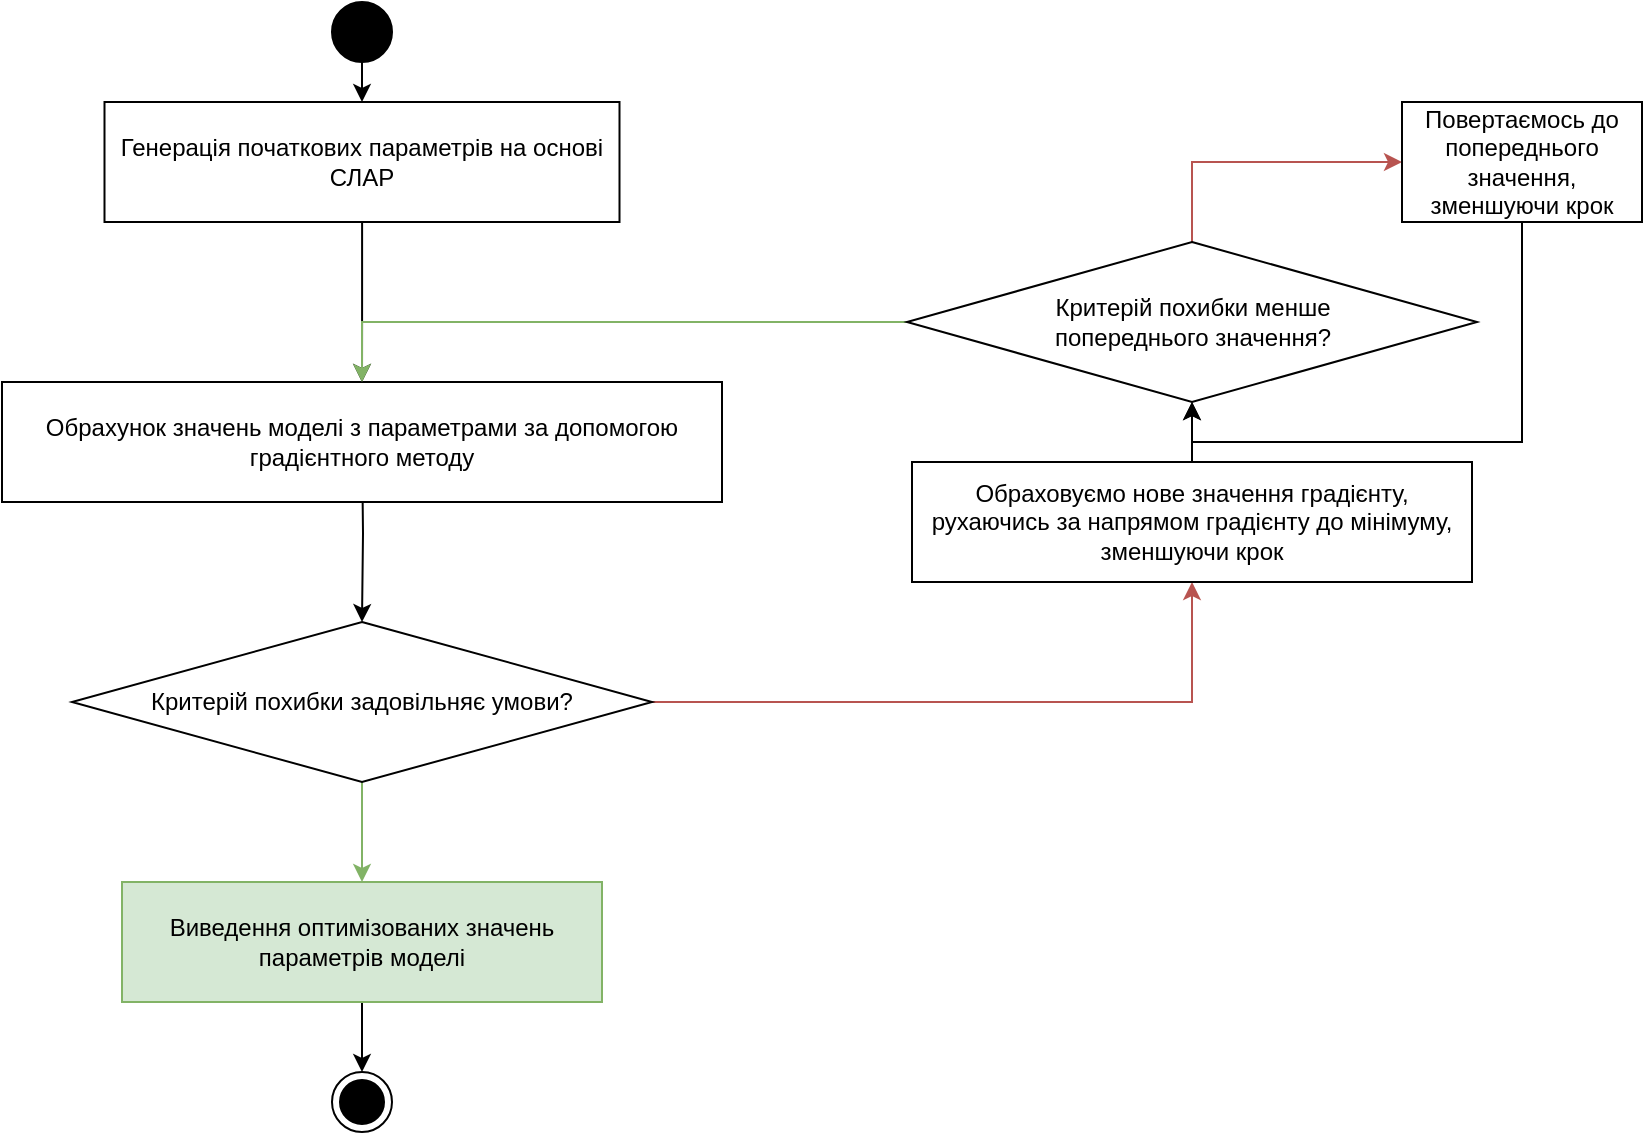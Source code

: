 <mxfile version="22.1.2" type="device">
  <diagram name="Page-1" id="RcMD9tWbqHwkunbfTU5k">
    <mxGraphModel dx="1036" dy="614" grid="1" gridSize="10" guides="1" tooltips="1" connect="1" arrows="1" fold="1" page="1" pageScale="1" pageWidth="850" pageHeight="1100" math="0" shadow="0">
      <root>
        <mxCell id="0" />
        <mxCell id="1" parent="0" />
        <mxCell id="DddRMCFqFWDWjyN7hjWm-5" style="edgeStyle=orthogonalEdgeStyle;rounded=0;orthogonalLoop=1;jettySize=auto;html=1;entryX=0.5;entryY=0;entryDx=0;entryDy=0;" parent="1" target="DddRMCFqFWDWjyN7hjWm-4" edge="1">
          <mxGeometry relative="1" as="geometry">
            <mxPoint x="195" y="60" as="sourcePoint" />
          </mxGeometry>
        </mxCell>
        <mxCell id="DddRMCFqFWDWjyN7hjWm-2" value="" style="ellipse;fillColor=strokeColor;html=1;strokeColor=default;" parent="1" vertex="1">
          <mxGeometry x="180" y="30" width="30" height="30" as="geometry" />
        </mxCell>
        <mxCell id="DddRMCFqFWDWjyN7hjWm-7" style="edgeStyle=orthogonalEdgeStyle;rounded=0;orthogonalLoop=1;jettySize=auto;html=1;entryX=0.5;entryY=0;entryDx=0;entryDy=0;" parent="1" source="DddRMCFqFWDWjyN7hjWm-4" target="DddRMCFqFWDWjyN7hjWm-6" edge="1">
          <mxGeometry relative="1" as="geometry">
            <mxPoint x="195" y="190" as="targetPoint" />
          </mxGeometry>
        </mxCell>
        <mxCell id="DddRMCFqFWDWjyN7hjWm-4" value="Генерація початкових параметрів на основі СЛАР" style="rounded=0;whiteSpace=wrap;html=1;" parent="1" vertex="1">
          <mxGeometry x="66.25" y="80" width="257.5" height="60" as="geometry" />
        </mxCell>
        <mxCell id="DddRMCFqFWDWjyN7hjWm-10" style="edgeStyle=orthogonalEdgeStyle;rounded=0;orthogonalLoop=1;jettySize=auto;html=1;entryX=0.5;entryY=0;entryDx=0;entryDy=0;" parent="1" target="DddRMCFqFWDWjyN7hjWm-8" edge="1">
          <mxGeometry relative="1" as="geometry">
            <mxPoint x="195" y="250" as="sourcePoint" />
          </mxGeometry>
        </mxCell>
        <mxCell id="DddRMCFqFWDWjyN7hjWm-6" value="Обрахунок значень моделі з параметрами за допомогою градієнтного методу" style="rounded=0;whiteSpace=wrap;html=1;" parent="1" vertex="1">
          <mxGeometry x="15" y="220" width="360" height="60" as="geometry" />
        </mxCell>
        <mxCell id="DddRMCFqFWDWjyN7hjWm-11" style="edgeStyle=orthogonalEdgeStyle;rounded=0;orthogonalLoop=1;jettySize=auto;html=1;fillColor=#d5e8d4;strokeColor=#82b366;" parent="1" source="DddRMCFqFWDWjyN7hjWm-8" target="DddRMCFqFWDWjyN7hjWm-9" edge="1">
          <mxGeometry relative="1" as="geometry" />
        </mxCell>
        <mxCell id="DddRMCFqFWDWjyN7hjWm-15" style="edgeStyle=orthogonalEdgeStyle;rounded=0;orthogonalLoop=1;jettySize=auto;html=1;entryX=0.5;entryY=1;entryDx=0;entryDy=0;fillColor=#f8cecc;strokeColor=#b85450;" parent="1" source="DddRMCFqFWDWjyN7hjWm-8" target="DddRMCFqFWDWjyN7hjWm-14" edge="1">
          <mxGeometry relative="1" as="geometry" />
        </mxCell>
        <mxCell id="DddRMCFqFWDWjyN7hjWm-8" value="Критерій похибки задовільняє умови?" style="rhombus;whiteSpace=wrap;html=1;" parent="1" vertex="1">
          <mxGeometry x="50" y="340" width="290" height="80" as="geometry" />
        </mxCell>
        <mxCell id="DddRMCFqFWDWjyN7hjWm-24" style="edgeStyle=orthogonalEdgeStyle;rounded=0;orthogonalLoop=1;jettySize=auto;html=1;entryX=0.5;entryY=0;entryDx=0;entryDy=0;" parent="1" source="DddRMCFqFWDWjyN7hjWm-9" target="DddRMCFqFWDWjyN7hjWm-12" edge="1">
          <mxGeometry relative="1" as="geometry" />
        </mxCell>
        <mxCell id="DddRMCFqFWDWjyN7hjWm-9" value="Виведення оптимізованих значень параметрів моделі" style="rounded=0;whiteSpace=wrap;html=1;fillColor=#d5e8d4;strokeColor=#82b366;" parent="1" vertex="1">
          <mxGeometry x="75" y="470" width="240" height="60" as="geometry" />
        </mxCell>
        <mxCell id="DddRMCFqFWDWjyN7hjWm-12" value="" style="ellipse;html=1;shape=endState;fillColor=strokeColor;" parent="1" vertex="1">
          <mxGeometry x="180" y="565" width="30" height="30" as="geometry" />
        </mxCell>
        <mxCell id="DddRMCFqFWDWjyN7hjWm-17" style="edgeStyle=orthogonalEdgeStyle;rounded=0;orthogonalLoop=1;jettySize=auto;html=1;entryX=0.5;entryY=1;entryDx=0;entryDy=0;" parent="1" source="DddRMCFqFWDWjyN7hjWm-14" target="DddRMCFqFWDWjyN7hjWm-16" edge="1">
          <mxGeometry relative="1" as="geometry" />
        </mxCell>
        <mxCell id="DddRMCFqFWDWjyN7hjWm-14" value="Обраховуємо нове значення градієнту, рухаючись за напрямом градієнту до мінімуму, зменшуючи крок" style="rounded=0;whiteSpace=wrap;html=1;" parent="1" vertex="1">
          <mxGeometry x="470" y="260" width="280" height="60" as="geometry" />
        </mxCell>
        <mxCell id="DddRMCFqFWDWjyN7hjWm-19" style="edgeStyle=orthogonalEdgeStyle;rounded=0;orthogonalLoop=1;jettySize=auto;html=1;entryX=0;entryY=0.5;entryDx=0;entryDy=0;fillColor=#f8cecc;strokeColor=#b85450;" parent="1" source="DddRMCFqFWDWjyN7hjWm-16" target="DddRMCFqFWDWjyN7hjWm-18" edge="1">
          <mxGeometry relative="1" as="geometry" />
        </mxCell>
        <mxCell id="DddRMCFqFWDWjyN7hjWm-23" style="edgeStyle=orthogonalEdgeStyle;rounded=0;orthogonalLoop=1;jettySize=auto;html=1;entryX=0.5;entryY=0;entryDx=0;entryDy=0;fillColor=#d5e8d4;strokeColor=#82b366;" parent="1" source="DddRMCFqFWDWjyN7hjWm-16" target="DddRMCFqFWDWjyN7hjWm-6" edge="1">
          <mxGeometry relative="1" as="geometry" />
        </mxCell>
        <mxCell id="DddRMCFqFWDWjyN7hjWm-16" value="Критерій похибки менше &lt;br&gt;попереднього значення?" style="rhombus;whiteSpace=wrap;html=1;" parent="1" vertex="1">
          <mxGeometry x="467.5" y="150" width="285" height="80" as="geometry" />
        </mxCell>
        <mxCell id="DddRMCFqFWDWjyN7hjWm-21" style="edgeStyle=orthogonalEdgeStyle;rounded=0;orthogonalLoop=1;jettySize=auto;html=1;entryX=0.5;entryY=1;entryDx=0;entryDy=0;" parent="1" source="DddRMCFqFWDWjyN7hjWm-18" target="DddRMCFqFWDWjyN7hjWm-16" edge="1">
          <mxGeometry relative="1" as="geometry" />
        </mxCell>
        <mxCell id="DddRMCFqFWDWjyN7hjWm-18" value="Повертаємось до попереднього значення, зменшуючи крок" style="rounded=0;whiteSpace=wrap;html=1;" parent="1" vertex="1">
          <mxGeometry x="715" y="80" width="120" height="60" as="geometry" />
        </mxCell>
      </root>
    </mxGraphModel>
  </diagram>
</mxfile>
